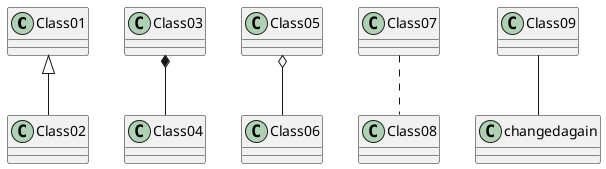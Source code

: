 @startuml test
Class01 <|-- Class02
Class03 *-- Class04
Class05 o-- Class06
Class07 .. Class08
Class09 -- changedagain
@enduml
